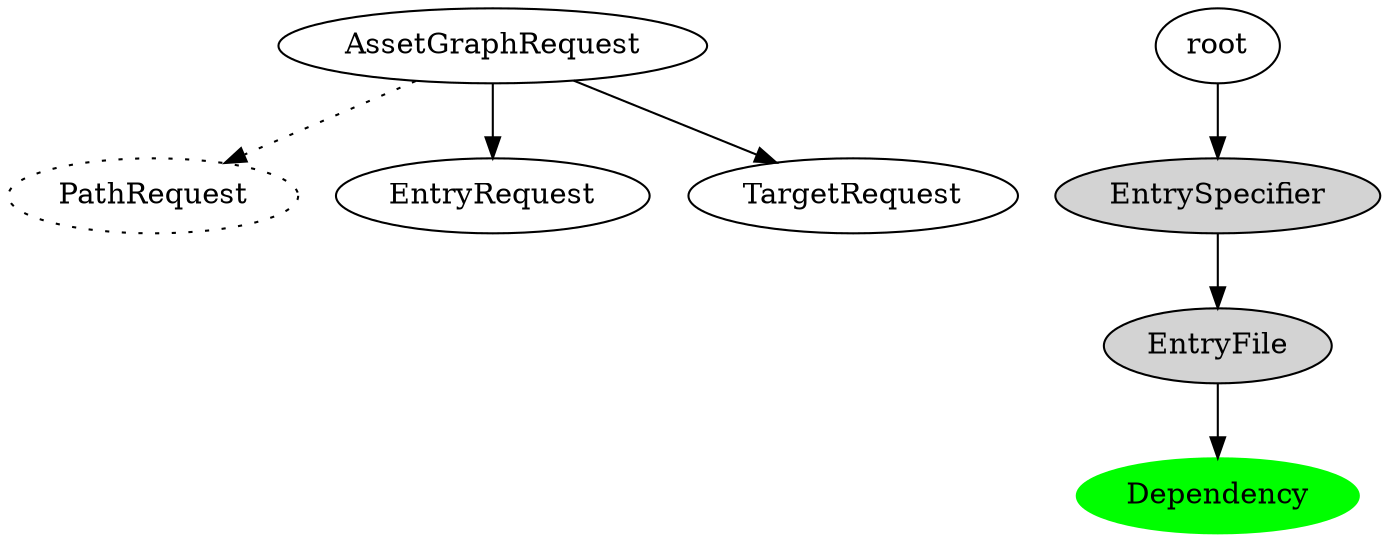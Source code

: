 digraph {
    subgraph RequestGraph {
        PathRequest [style=dotted]
        AssetGraphRequest -> EntryRequest
        AssetGraphRequest -> TargetRequest
        AssetGraphRequest -> PathRequest [style=dotted]
    }

    subgraph AssetGraph {
        EntrySpecifier [style=filled]
        EntryFile [style=filled]
        Dependency [style=filled, color=green]


        root -> EntrySpecifier
        EntrySpecifier -> EntryFile
        EntryFile -> Dependency
    }
}

